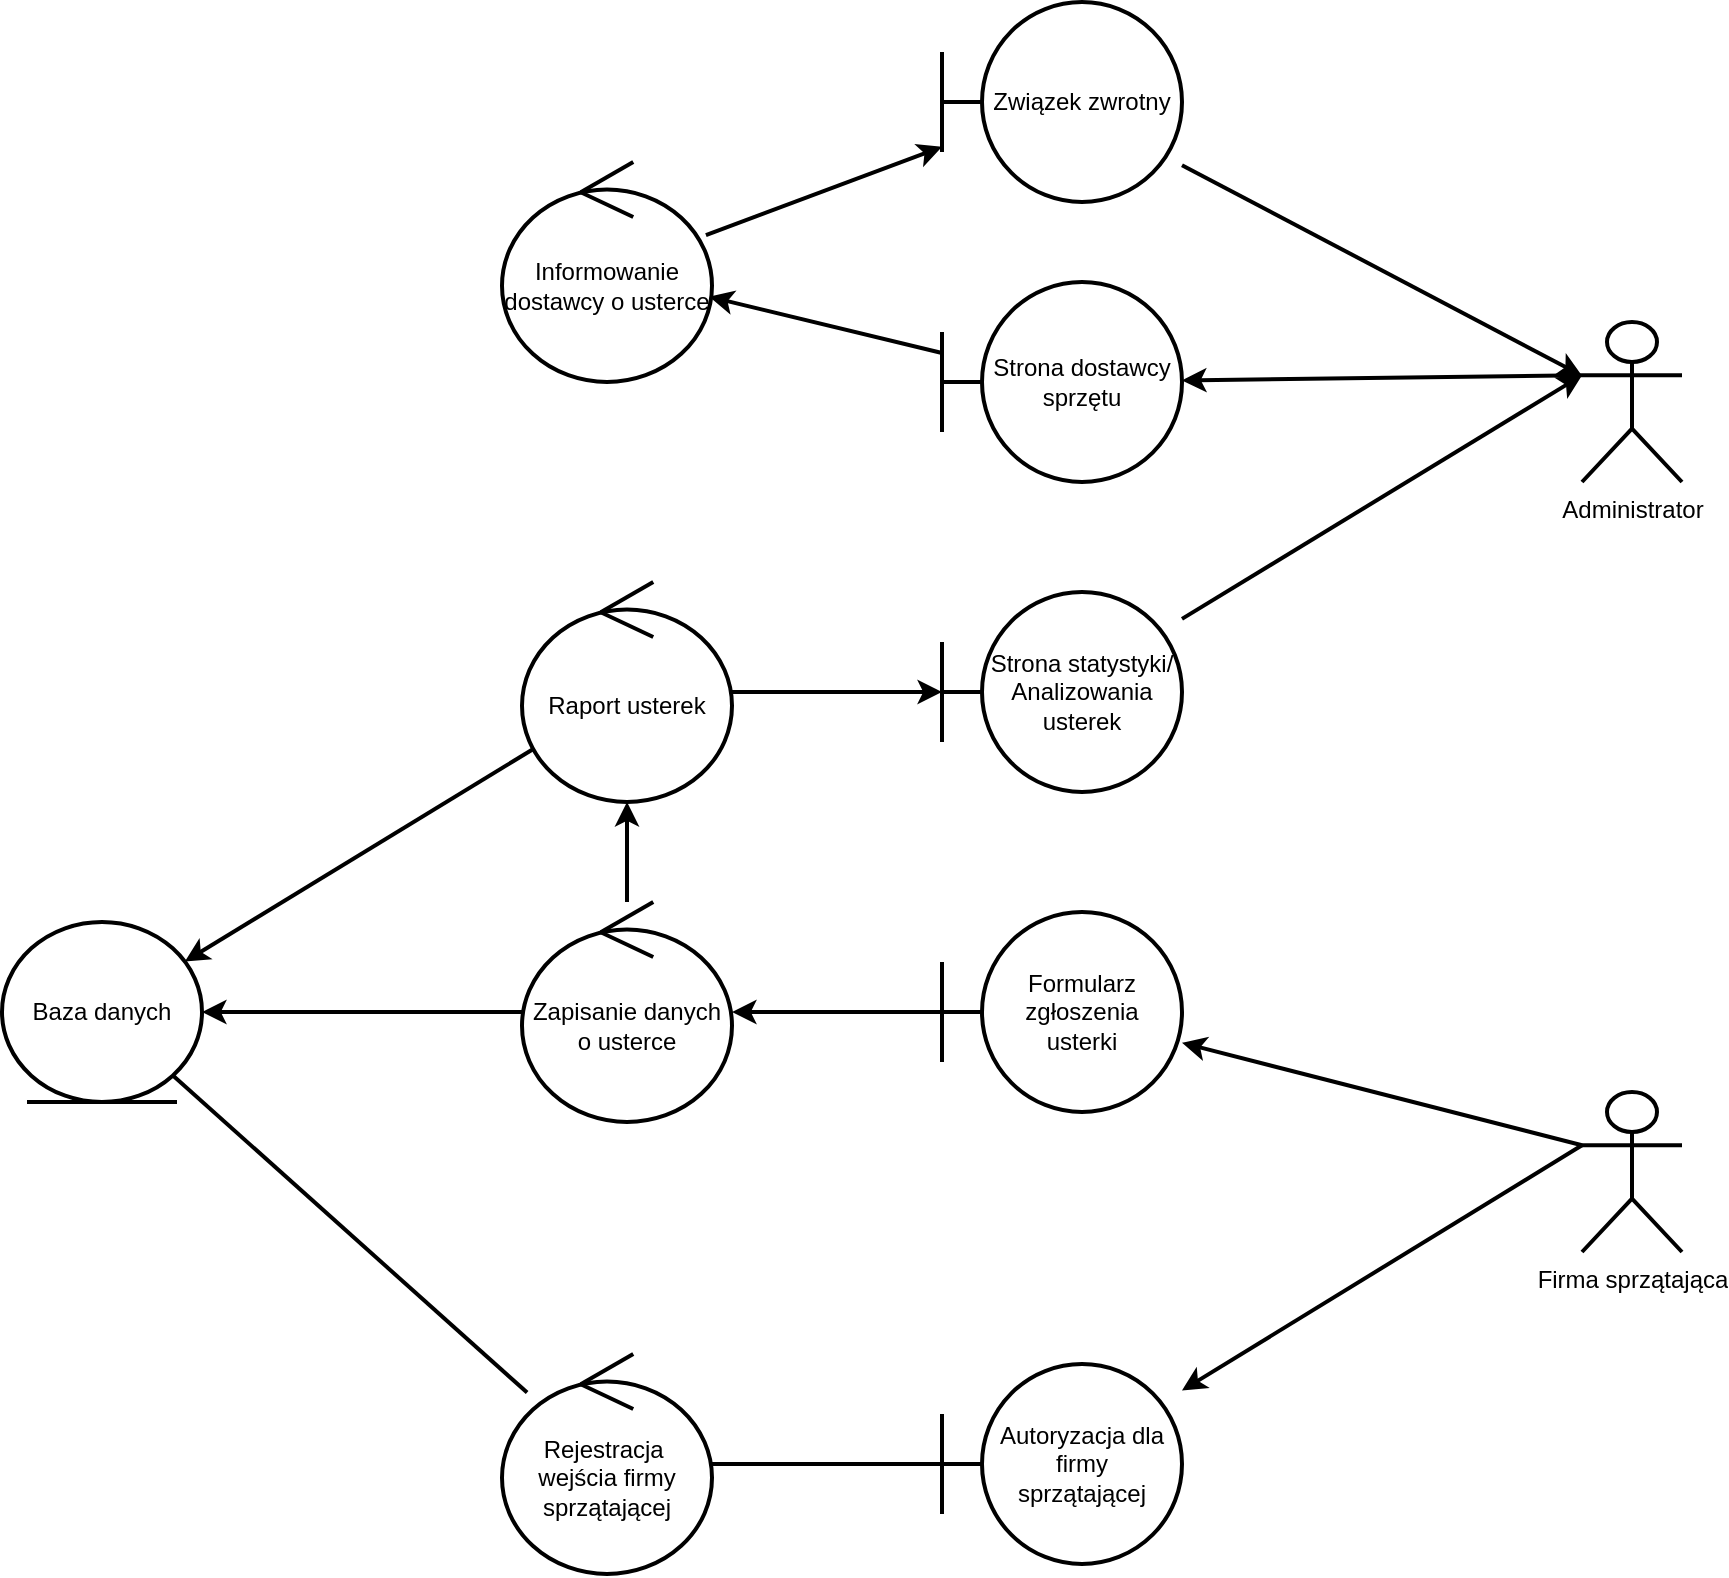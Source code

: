 <mxfile>
    <diagram name="Strona-1" id="jTIrAtqcbMBAe41HZlu_">
        <mxGraphModel dx="1135" dy="747" grid="1" gridSize="10" guides="1" tooltips="1" connect="1" arrows="1" fold="1" page="1" pageScale="1" pageWidth="827" pageHeight="1169" math="0" shadow="0">
            <root>
                <mxCell id="0"/>
                <mxCell id="1" parent="0"/>
                <mxCell id="QgE2FIpzUsMRHiu7n9P7-41" style="rounded=0;orthogonalLoop=1;jettySize=auto;html=1;exitX=0;exitY=0.333;exitDx=0;exitDy=0;exitPerimeter=0;strokeWidth=2;" edge="1" parent="1" source="QgE2FIpzUsMRHiu7n9P7-39" target="QgE2FIpzUsMRHiu7n9P7-40">
                    <mxGeometry relative="1" as="geometry"/>
                </mxCell>
                <mxCell id="QgE2FIpzUsMRHiu7n9P7-48" style="edgeStyle=none;rounded=0;orthogonalLoop=1;jettySize=auto;html=1;exitX=0;exitY=0.333;exitDx=0;exitDy=0;exitPerimeter=0;strokeWidth=2;" edge="1" parent="1" source="QgE2FIpzUsMRHiu7n9P7-39" target="QgE2FIpzUsMRHiu7n9P7-47">
                    <mxGeometry relative="1" as="geometry"/>
                </mxCell>
                <mxCell id="QgE2FIpzUsMRHiu7n9P7-39" value="Firma sprzątająca" style="shape=umlActor;verticalLabelPosition=bottom;verticalAlign=top;html=1;strokeWidth=2;" vertex="1" parent="1">
                    <mxGeometry x="1020" y="565" width="50" height="80" as="geometry"/>
                </mxCell>
                <mxCell id="QgE2FIpzUsMRHiu7n9P7-44" style="rounded=0;orthogonalLoop=1;jettySize=auto;html=1;endArrow=none;startFill=0;strokeWidth=2;" edge="1" parent="1" source="QgE2FIpzUsMRHiu7n9P7-40" target="QgE2FIpzUsMRHiu7n9P7-42">
                    <mxGeometry relative="1" as="geometry"/>
                </mxCell>
                <mxCell id="QgE2FIpzUsMRHiu7n9P7-40" value="Autoryzacja dla firmy&lt;div&gt;&amp;nbsp;sprzątającej&amp;nbsp;&lt;/div&gt;" style="shape=umlBoundary;whiteSpace=wrap;html=1;strokeColor=default;align=center;verticalAlign=middle;fontFamily=Helvetica;fontSize=12;fontColor=default;fillColor=default;strokeWidth=2;" vertex="1" parent="1">
                    <mxGeometry x="700" y="701" width="120" height="100" as="geometry"/>
                </mxCell>
                <mxCell id="QgE2FIpzUsMRHiu7n9P7-46" style="edgeStyle=none;rounded=0;orthogonalLoop=1;jettySize=auto;html=1;endArrow=none;startFill=0;strokeWidth=2;" edge="1" parent="1" source="QgE2FIpzUsMRHiu7n9P7-42" target="QgE2FIpzUsMRHiu7n9P7-45">
                    <mxGeometry relative="1" as="geometry"/>
                </mxCell>
                <mxCell id="QgE2FIpzUsMRHiu7n9P7-42" value="Rejestracja&amp;nbsp;&lt;div&gt;wejścia firmy sprzątającej&lt;/div&gt;" style="ellipse;shape=umlControl;whiteSpace=wrap;html=1;strokeWidth=2;" vertex="1" parent="1">
                    <mxGeometry x="480" y="696" width="105" height="110" as="geometry"/>
                </mxCell>
                <mxCell id="QgE2FIpzUsMRHiu7n9P7-45" value="Baza danych" style="ellipse;shape=umlEntity;whiteSpace=wrap;html=1;strokeWidth=2;" vertex="1" parent="1">
                    <mxGeometry x="230" y="480" width="100" height="90" as="geometry"/>
                </mxCell>
                <mxCell id="QgE2FIpzUsMRHiu7n9P7-51" style="edgeStyle=none;rounded=0;orthogonalLoop=1;jettySize=auto;html=1;strokeWidth=2;" edge="1" parent="1" source="QgE2FIpzUsMRHiu7n9P7-47" target="QgE2FIpzUsMRHiu7n9P7-50">
                    <mxGeometry relative="1" as="geometry"/>
                </mxCell>
                <mxCell id="QgE2FIpzUsMRHiu7n9P7-47" value="Formularz zgłoszenia&lt;div&gt;usterki&lt;/div&gt;" style="shape=umlBoundary;whiteSpace=wrap;html=1;strokeColor=default;align=center;verticalAlign=middle;fontFamily=Helvetica;fontSize=12;fontColor=default;fillColor=default;strokeWidth=2;" vertex="1" parent="1">
                    <mxGeometry x="700" y="475" width="120" height="100" as="geometry"/>
                </mxCell>
                <mxCell id="QgE2FIpzUsMRHiu7n9P7-52" style="edgeStyle=none;rounded=0;orthogonalLoop=1;jettySize=auto;html=1;strokeWidth=2;" edge="1" parent="1" source="QgE2FIpzUsMRHiu7n9P7-50" target="QgE2FIpzUsMRHiu7n9P7-45">
                    <mxGeometry relative="1" as="geometry"/>
                </mxCell>
                <mxCell id="QgE2FIpzUsMRHiu7n9P7-54" value="" style="edgeStyle=none;rounded=0;orthogonalLoop=1;jettySize=auto;html=1;strokeWidth=2;" edge="1" parent="1" source="QgE2FIpzUsMRHiu7n9P7-50" target="QgE2FIpzUsMRHiu7n9P7-53">
                    <mxGeometry relative="1" as="geometry"/>
                </mxCell>
                <mxCell id="QgE2FIpzUsMRHiu7n9P7-50" value="Zapisanie danych o usterce" style="ellipse;shape=umlControl;whiteSpace=wrap;html=1;strokeWidth=2;" vertex="1" parent="1">
                    <mxGeometry x="490" y="470" width="105" height="110" as="geometry"/>
                </mxCell>
                <mxCell id="QgE2FIpzUsMRHiu7n9P7-55" style="edgeStyle=none;rounded=0;orthogonalLoop=1;jettySize=auto;html=1;strokeWidth=2;" edge="1" parent="1" source="QgE2FIpzUsMRHiu7n9P7-53" target="QgE2FIpzUsMRHiu7n9P7-45">
                    <mxGeometry relative="1" as="geometry"/>
                </mxCell>
                <mxCell id="QgE2FIpzUsMRHiu7n9P7-57" style="edgeStyle=none;rounded=0;orthogonalLoop=1;jettySize=auto;html=1;strokeWidth=2;" edge="1" parent="1" source="QgE2FIpzUsMRHiu7n9P7-53" target="QgE2FIpzUsMRHiu7n9P7-56">
                    <mxGeometry relative="1" as="geometry"/>
                </mxCell>
                <mxCell id="QgE2FIpzUsMRHiu7n9P7-53" value="Raport usterek" style="ellipse;shape=umlControl;whiteSpace=wrap;html=1;strokeWidth=2;" vertex="1" parent="1">
                    <mxGeometry x="490" y="310" width="105" height="110" as="geometry"/>
                </mxCell>
                <mxCell id="QgE2FIpzUsMRHiu7n9P7-59" style="edgeStyle=none;rounded=0;orthogonalLoop=1;jettySize=auto;html=1;entryX=0;entryY=0.333;entryDx=0;entryDy=0;entryPerimeter=0;strokeWidth=2;" edge="1" parent="1" source="QgE2FIpzUsMRHiu7n9P7-56" target="QgE2FIpzUsMRHiu7n9P7-58">
                    <mxGeometry relative="1" as="geometry"/>
                </mxCell>
                <mxCell id="QgE2FIpzUsMRHiu7n9P7-56" value="Strona statystyki/&lt;div&gt;Analizowania usterek&lt;/div&gt;" style="shape=umlBoundary;whiteSpace=wrap;html=1;strokeColor=default;align=center;verticalAlign=middle;fontFamily=Helvetica;fontSize=12;fontColor=default;fillColor=default;strokeWidth=2;" vertex="1" parent="1">
                    <mxGeometry x="700" y="315" width="120" height="100" as="geometry"/>
                </mxCell>
                <mxCell id="QgE2FIpzUsMRHiu7n9P7-61" style="edgeStyle=none;rounded=0;orthogonalLoop=1;jettySize=auto;html=1;exitX=0;exitY=0.333;exitDx=0;exitDy=0;exitPerimeter=0;strokeWidth=2;" edge="1" parent="1" source="QgE2FIpzUsMRHiu7n9P7-58" target="QgE2FIpzUsMRHiu7n9P7-60">
                    <mxGeometry relative="1" as="geometry"/>
                </mxCell>
                <mxCell id="QgE2FIpzUsMRHiu7n9P7-58" value="Administrator" style="shape=umlActor;verticalLabelPosition=bottom;verticalAlign=top;html=1;strokeWidth=2;" vertex="1" parent="1">
                    <mxGeometry x="1020" y="180" width="50" height="80" as="geometry"/>
                </mxCell>
                <mxCell id="QgE2FIpzUsMRHiu7n9P7-64" style="edgeStyle=none;rounded=0;orthogonalLoop=1;jettySize=auto;html=1;strokeWidth=2;" edge="1" parent="1" source="QgE2FIpzUsMRHiu7n9P7-60" target="QgE2FIpzUsMRHiu7n9P7-63">
                    <mxGeometry relative="1" as="geometry"/>
                </mxCell>
                <mxCell id="QgE2FIpzUsMRHiu7n9P7-60" value="Strona dostawcy sprzętu" style="shape=umlBoundary;whiteSpace=wrap;html=1;strokeColor=default;align=center;verticalAlign=middle;fontFamily=Helvetica;fontSize=12;fontColor=default;fillColor=default;strokeWidth=2;" vertex="1" parent="1">
                    <mxGeometry x="700" y="160" width="120" height="100" as="geometry"/>
                </mxCell>
                <mxCell id="QgE2FIpzUsMRHiu7n9P7-66" style="edgeStyle=none;rounded=0;orthogonalLoop=1;jettySize=auto;html=1;strokeWidth=2;" edge="1" parent="1" source="QgE2FIpzUsMRHiu7n9P7-63" target="QgE2FIpzUsMRHiu7n9P7-65">
                    <mxGeometry relative="1" as="geometry"/>
                </mxCell>
                <mxCell id="QgE2FIpzUsMRHiu7n9P7-63" value="Informowanie dostawcy o usterce" style="ellipse;shape=umlControl;whiteSpace=wrap;html=1;strokeWidth=2;" vertex="1" parent="1">
                    <mxGeometry x="480" y="100" width="105" height="110" as="geometry"/>
                </mxCell>
                <mxCell id="QgE2FIpzUsMRHiu7n9P7-67" style="edgeStyle=none;rounded=0;orthogonalLoop=1;jettySize=auto;html=1;strokeWidth=2;" edge="1" parent="1" source="QgE2FIpzUsMRHiu7n9P7-65" target="QgE2FIpzUsMRHiu7n9P7-58">
                    <mxGeometry relative="1" as="geometry"/>
                </mxCell>
                <mxCell id="QgE2FIpzUsMRHiu7n9P7-65" value="Związek zwrotny" style="shape=umlBoundary;whiteSpace=wrap;html=1;strokeColor=default;align=center;verticalAlign=middle;fontFamily=Helvetica;fontSize=12;fontColor=default;fillColor=default;strokeWidth=2;" vertex="1" parent="1">
                    <mxGeometry x="700" y="20" width="120" height="100" as="geometry"/>
                </mxCell>
            </root>
        </mxGraphModel>
    </diagram>
</mxfile>